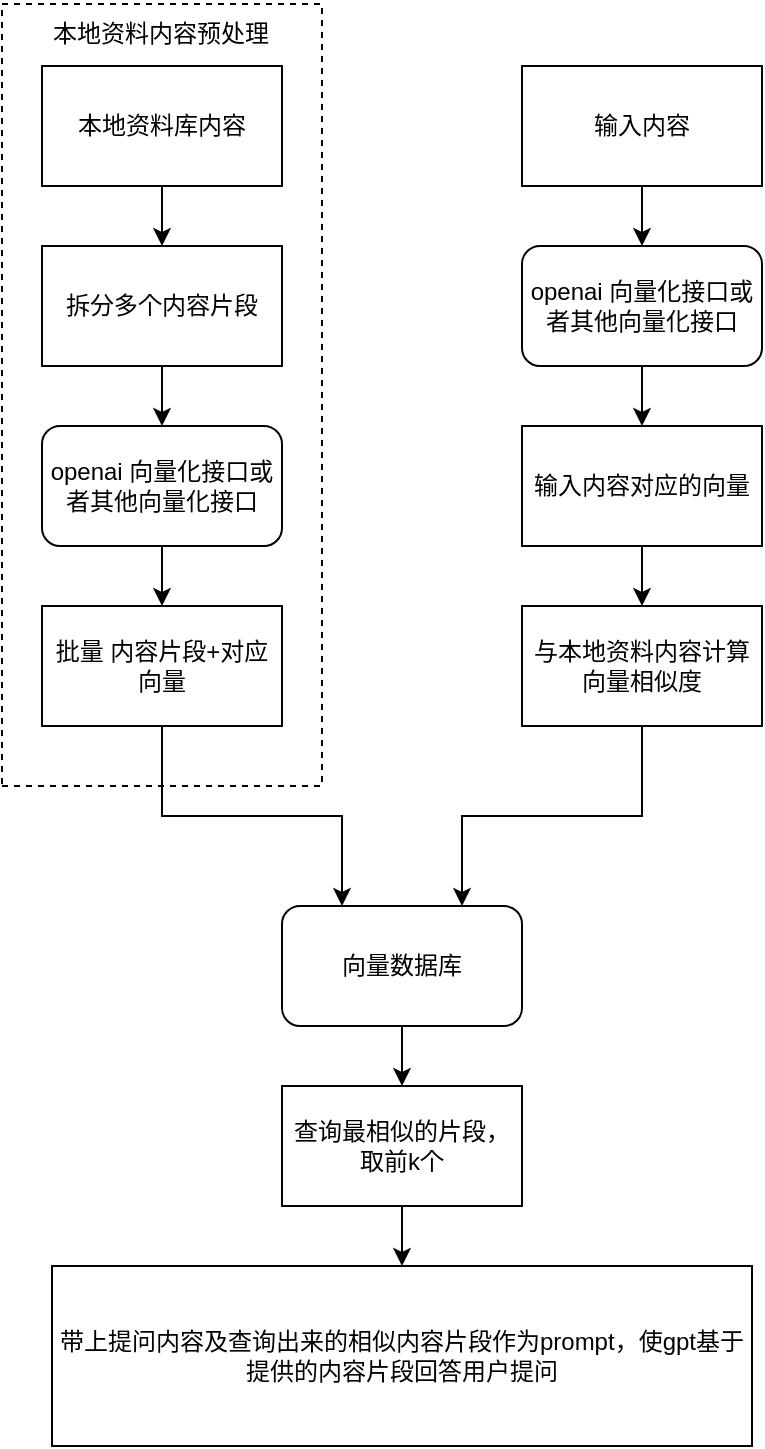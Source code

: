 <mxfile version="21.2.9" type="github">
  <diagram name="第 1 页" id="S9G4fwOq39bnXNwEPULo">
    <mxGraphModel dx="1434" dy="804" grid="1" gridSize="10" guides="1" tooltips="1" connect="1" arrows="1" fold="1" page="1" pageScale="1" pageWidth="3300" pageHeight="4681" math="0" shadow="0">
      <root>
        <mxCell id="0" />
        <mxCell id="1" parent="0" />
        <mxCell id="ZCn_cijErCl1uZVfO6bf-1" value="" style="edgeStyle=orthogonalEdgeStyle;rounded=0;orthogonalLoop=1;jettySize=auto;html=1;" edge="1" parent="1" source="ZCn_cijErCl1uZVfO6bf-2" target="ZCn_cijErCl1uZVfO6bf-12">
          <mxGeometry relative="1" as="geometry" />
        </mxCell>
        <mxCell id="ZCn_cijErCl1uZVfO6bf-2" value="本地资料库内容" style="rounded=0;whiteSpace=wrap;html=1;" vertex="1" parent="1">
          <mxGeometry x="120" y="50" width="120" height="60" as="geometry" />
        </mxCell>
        <mxCell id="ZCn_cijErCl1uZVfO6bf-3" value="" style="edgeStyle=orthogonalEdgeStyle;rounded=0;orthogonalLoop=1;jettySize=auto;html=1;" edge="1" parent="1" source="ZCn_cijErCl1uZVfO6bf-4" target="ZCn_cijErCl1uZVfO6bf-6">
          <mxGeometry relative="1" as="geometry" />
        </mxCell>
        <mxCell id="ZCn_cijErCl1uZVfO6bf-4" value="openai 向量化接口或者其他向量化接口" style="rounded=1;whiteSpace=wrap;html=1;" vertex="1" parent="1">
          <mxGeometry x="120" y="230" width="120" height="60" as="geometry" />
        </mxCell>
        <mxCell id="ZCn_cijErCl1uZVfO6bf-5" value="" style="edgeStyle=orthogonalEdgeStyle;rounded=0;orthogonalLoop=1;jettySize=auto;html=1;entryX=0.25;entryY=0;entryDx=0;entryDy=0;" edge="1" parent="1" source="ZCn_cijErCl1uZVfO6bf-6" target="ZCn_cijErCl1uZVfO6bf-14">
          <mxGeometry relative="1" as="geometry" />
        </mxCell>
        <mxCell id="ZCn_cijErCl1uZVfO6bf-6" value="批量 内容片段+对应向量" style="rounded=0;whiteSpace=wrap;html=1;" vertex="1" parent="1">
          <mxGeometry x="120" y="320" width="120" height="60" as="geometry" />
        </mxCell>
        <mxCell id="ZCn_cijErCl1uZVfO6bf-7" value="" style="edgeStyle=orthogonalEdgeStyle;rounded=0;orthogonalLoop=1;jettySize=auto;html=1;" edge="1" parent="1" source="ZCn_cijErCl1uZVfO6bf-8" target="ZCn_cijErCl1uZVfO6bf-10">
          <mxGeometry relative="1" as="geometry" />
        </mxCell>
        <mxCell id="ZCn_cijErCl1uZVfO6bf-8" value="输入内容" style="rounded=0;whiteSpace=wrap;html=1;" vertex="1" parent="1">
          <mxGeometry x="360" y="50" width="120" height="60" as="geometry" />
        </mxCell>
        <mxCell id="ZCn_cijErCl1uZVfO6bf-9" value="" style="edgeStyle=orthogonalEdgeStyle;rounded=0;orthogonalLoop=1;jettySize=auto;html=1;" edge="1" parent="1" source="ZCn_cijErCl1uZVfO6bf-10" target="ZCn_cijErCl1uZVfO6bf-21">
          <mxGeometry relative="1" as="geometry" />
        </mxCell>
        <mxCell id="ZCn_cijErCl1uZVfO6bf-10" value="openai 向量化接口或者其他向量化接口" style="rounded=1;whiteSpace=wrap;html=1;" vertex="1" parent="1">
          <mxGeometry x="360" y="140" width="120" height="60" as="geometry" />
        </mxCell>
        <mxCell id="ZCn_cijErCl1uZVfO6bf-11" value="" style="edgeStyle=orthogonalEdgeStyle;rounded=0;orthogonalLoop=1;jettySize=auto;html=1;" edge="1" parent="1" source="ZCn_cijErCl1uZVfO6bf-12" target="ZCn_cijErCl1uZVfO6bf-4">
          <mxGeometry relative="1" as="geometry" />
        </mxCell>
        <mxCell id="ZCn_cijErCl1uZVfO6bf-12" value="拆分多个内容片段" style="rounded=0;whiteSpace=wrap;html=1;" vertex="1" parent="1">
          <mxGeometry x="120" y="140" width="120" height="60" as="geometry" />
        </mxCell>
        <mxCell id="ZCn_cijErCl1uZVfO6bf-13" value="" style="edgeStyle=orthogonalEdgeStyle;rounded=0;orthogonalLoop=1;jettySize=auto;html=1;" edge="1" parent="1" source="ZCn_cijErCl1uZVfO6bf-14" target="ZCn_cijErCl1uZVfO6bf-25">
          <mxGeometry relative="1" as="geometry" />
        </mxCell>
        <mxCell id="ZCn_cijErCl1uZVfO6bf-14" value="向量数据库" style="rounded=1;whiteSpace=wrap;html=1;" vertex="1" parent="1">
          <mxGeometry x="240" y="470" width="120" height="60" as="geometry" />
        </mxCell>
        <mxCell id="ZCn_cijErCl1uZVfO6bf-15" value="" style="endArrow=none;dashed=1;html=1;rounded=0;" edge="1" parent="1">
          <mxGeometry width="50" height="50" relative="1" as="geometry">
            <mxPoint x="100" y="409" as="sourcePoint" />
            <mxPoint x="100" y="19" as="targetPoint" />
          </mxGeometry>
        </mxCell>
        <mxCell id="ZCn_cijErCl1uZVfO6bf-16" value="" style="endArrow=none;dashed=1;html=1;rounded=0;" edge="1" parent="1">
          <mxGeometry width="50" height="50" relative="1" as="geometry">
            <mxPoint x="100" y="19" as="sourcePoint" />
            <mxPoint x="260" y="19" as="targetPoint" />
          </mxGeometry>
        </mxCell>
        <mxCell id="ZCn_cijErCl1uZVfO6bf-17" value="" style="endArrow=none;dashed=1;html=1;rounded=0;" edge="1" parent="1">
          <mxGeometry width="50" height="50" relative="1" as="geometry">
            <mxPoint x="260" y="408" as="sourcePoint" />
            <mxPoint x="260" y="18" as="targetPoint" />
          </mxGeometry>
        </mxCell>
        <mxCell id="ZCn_cijErCl1uZVfO6bf-18" value="" style="endArrow=none;dashed=1;html=1;rounded=0;" edge="1" parent="1">
          <mxGeometry width="50" height="50" relative="1" as="geometry">
            <mxPoint x="100" y="410" as="sourcePoint" />
            <mxPoint x="260" y="410" as="targetPoint" />
          </mxGeometry>
        </mxCell>
        <mxCell id="ZCn_cijErCl1uZVfO6bf-19" value="本地资料内容预处理" style="text;html=1;align=center;verticalAlign=middle;resizable=0;points=[];autosize=1;strokeColor=none;fillColor=none;" vertex="1" parent="1">
          <mxGeometry x="114" y="19" width="130" height="30" as="geometry" />
        </mxCell>
        <mxCell id="ZCn_cijErCl1uZVfO6bf-20" value="" style="edgeStyle=orthogonalEdgeStyle;rounded=0;orthogonalLoop=1;jettySize=auto;html=1;" edge="1" parent="1" source="ZCn_cijErCl1uZVfO6bf-21" target="ZCn_cijErCl1uZVfO6bf-23">
          <mxGeometry relative="1" as="geometry" />
        </mxCell>
        <mxCell id="ZCn_cijErCl1uZVfO6bf-21" value="输入内容对应的向量" style="rounded=0;whiteSpace=wrap;html=1;" vertex="1" parent="1">
          <mxGeometry x="360" y="230" width="120" height="60" as="geometry" />
        </mxCell>
        <mxCell id="ZCn_cijErCl1uZVfO6bf-22" style="edgeStyle=orthogonalEdgeStyle;rounded=0;orthogonalLoop=1;jettySize=auto;html=1;entryX=0.75;entryY=0;entryDx=0;entryDy=0;" edge="1" parent="1" source="ZCn_cijErCl1uZVfO6bf-23" target="ZCn_cijErCl1uZVfO6bf-14">
          <mxGeometry relative="1" as="geometry" />
        </mxCell>
        <mxCell id="ZCn_cijErCl1uZVfO6bf-23" value="与本地资料内容计算向量相似度" style="rounded=0;whiteSpace=wrap;html=1;" vertex="1" parent="1">
          <mxGeometry x="360" y="320" width="120" height="60" as="geometry" />
        </mxCell>
        <mxCell id="ZCn_cijErCl1uZVfO6bf-24" value="" style="edgeStyle=orthogonalEdgeStyle;rounded=0;orthogonalLoop=1;jettySize=auto;html=1;" edge="1" parent="1" source="ZCn_cijErCl1uZVfO6bf-25" target="ZCn_cijErCl1uZVfO6bf-26">
          <mxGeometry relative="1" as="geometry" />
        </mxCell>
        <mxCell id="ZCn_cijErCl1uZVfO6bf-25" value="查询最相似的片段，取前k个" style="rounded=0;whiteSpace=wrap;html=1;" vertex="1" parent="1">
          <mxGeometry x="240" y="560" width="120" height="60" as="geometry" />
        </mxCell>
        <mxCell id="ZCn_cijErCl1uZVfO6bf-26" value="带上提问内容及查询出来的相似内容片段作为prompt，使gpt基于提供的内容片段回答用户提问" style="rounded=0;whiteSpace=wrap;html=1;" vertex="1" parent="1">
          <mxGeometry x="125" y="650" width="350" height="90" as="geometry" />
        </mxCell>
      </root>
    </mxGraphModel>
  </diagram>
</mxfile>
